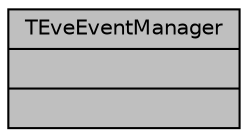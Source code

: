 digraph "TEveEventManager"
{
 // INTERACTIVE_SVG=YES
  bgcolor="transparent";
  edge [fontname="Helvetica",fontsize="10",labelfontname="Helvetica",labelfontsize="10"];
  node [fontname="Helvetica",fontsize="10",shape=record];
  Node1 [label="{TEveEventManager\n||}",height=0.2,width=0.4,color="black", fillcolor="grey75", style="filled", fontcolor="black"];
}
